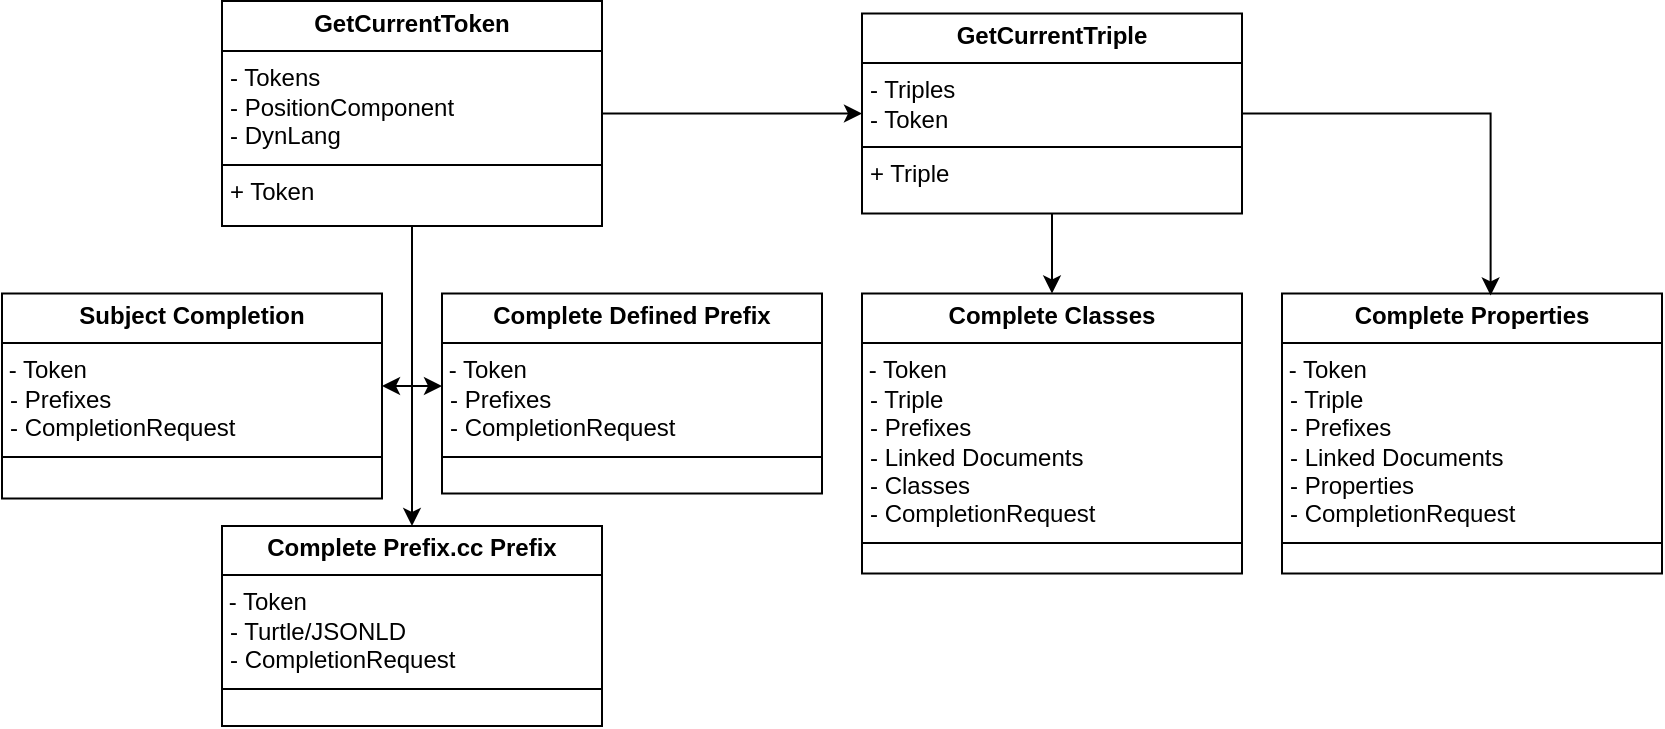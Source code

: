 <mxfile version="25.0.2">
  <diagram name="Page-1" id="AgtVjQQF4dttvK-721lR">
    <mxGraphModel dx="2177" dy="290" grid="1" gridSize="10" guides="1" tooltips="1" connect="1" arrows="1" fold="1" page="1" pageScale="1" pageWidth="850" pageHeight="1100" math="0" shadow="0">
      <root>
        <mxCell id="0" />
        <mxCell id="1" parent="0" />
        <mxCell id="a8kl2HL8a7ygywKHlYWj-10" style="edgeStyle=orthogonalEdgeStyle;rounded=0;orthogonalLoop=1;jettySize=auto;html=1;entryX=0;entryY=0.5;entryDx=0;entryDy=0;" parent="1" source="FRHr4R5hyBdtW-nUGnN2-2" target="FRHr4R5hyBdtW-nUGnN2-5" edge="1">
          <mxGeometry relative="1" as="geometry" />
        </mxCell>
        <mxCell id="AD_0-axb7mO7pQ5nwTjk-6" style="edgeStyle=orthogonalEdgeStyle;rounded=0;orthogonalLoop=1;jettySize=auto;html=1;" parent="1" source="FRHr4R5hyBdtW-nUGnN2-2" target="a8kl2HL8a7ygywKHlYWj-1" edge="1">
          <mxGeometry relative="1" as="geometry">
            <Array as="points">
              <mxPoint x="-745" y="250" />
            </Array>
          </mxGeometry>
        </mxCell>
        <mxCell id="AD_0-axb7mO7pQ5nwTjk-8" style="edgeStyle=orthogonalEdgeStyle;rounded=0;orthogonalLoop=1;jettySize=auto;html=1;" parent="1" source="FRHr4R5hyBdtW-nUGnN2-2" target="FRHr4R5hyBdtW-nUGnN2-18" edge="1">
          <mxGeometry relative="1" as="geometry">
            <Array as="points">
              <mxPoint x="-745" y="240" />
            </Array>
          </mxGeometry>
        </mxCell>
        <mxCell id="AD_0-axb7mO7pQ5nwTjk-9" style="edgeStyle=orthogonalEdgeStyle;rounded=0;orthogonalLoop=1;jettySize=auto;html=1;" parent="1" source="FRHr4R5hyBdtW-nUGnN2-2" target="FRHr4R5hyBdtW-nUGnN2-19" edge="1">
          <mxGeometry relative="1" as="geometry">
            <Array as="points">
              <mxPoint x="-745" y="240" />
            </Array>
          </mxGeometry>
        </mxCell>
        <mxCell id="FRHr4R5hyBdtW-nUGnN2-2" value="&lt;p style=&quot;margin:0px;margin-top:4px;text-align:center;&quot;&gt;&lt;b&gt;GetCurrentToken&lt;/b&gt;&lt;/p&gt;&lt;hr size=&quot;1&quot; style=&quot;border-style:solid;&quot;&gt;&lt;p style=&quot;margin:0px;margin-left:4px;&quot;&gt;- Tokens&lt;br&gt;-&amp;nbsp;PositionComponent&lt;/p&gt;&lt;p style=&quot;margin:0px;margin-left:4px;&quot;&gt;- DynLang&lt;/p&gt;&lt;hr size=&quot;1&quot; style=&quot;border-style:solid;&quot;&gt;&lt;p style=&quot;margin:0px;margin-left:4px;&quot;&gt;+ Token&lt;/p&gt;" style="verticalAlign=top;align=left;overflow=fill;html=1;whiteSpace=wrap;" parent="1" vertex="1">
          <mxGeometry x="-840" y="47.5" width="190" height="112.5" as="geometry" />
        </mxCell>
        <mxCell id="FRHr4R5hyBdtW-nUGnN2-24" style="edgeStyle=orthogonalEdgeStyle;rounded=0;orthogonalLoop=1;jettySize=auto;html=1;entryX=0.5;entryY=0;entryDx=0;entryDy=0;" parent="1" source="FRHr4R5hyBdtW-nUGnN2-5" target="FRHr4R5hyBdtW-nUGnN2-11" edge="1">
          <mxGeometry relative="1" as="geometry" />
        </mxCell>
        <mxCell id="FRHr4R5hyBdtW-nUGnN2-5" value="&lt;p style=&quot;margin:0px;margin-top:4px;text-align:center;&quot;&gt;&lt;b&gt;GetCurrentTriple&lt;/b&gt;&lt;/p&gt;&lt;hr size=&quot;1&quot; style=&quot;border-style:solid;&quot;&gt;&lt;p style=&quot;margin:0px;margin-left:4px;&quot;&gt;- Triples&lt;/p&gt;&lt;p style=&quot;margin:0px;margin-left:4px;&quot;&gt;- Token&lt;br&gt;&lt;/p&gt;&lt;hr size=&quot;1&quot; style=&quot;border-style:solid;&quot;&gt;&lt;p style=&quot;margin:0px;margin-left:4px;&quot;&gt;&lt;span style=&quot;background-color: initial;&quot;&gt;+ Triple&lt;/span&gt;&lt;br&gt;&lt;/p&gt;" style="verticalAlign=top;align=left;overflow=fill;html=1;whiteSpace=wrap;" parent="1" vertex="1">
          <mxGeometry x="-520" y="53.75" width="190" height="100" as="geometry" />
        </mxCell>
        <mxCell id="FRHr4R5hyBdtW-nUGnN2-11" value="&lt;p style=&quot;margin:0px;margin-top:4px;text-align:center;&quot;&gt;&lt;b&gt;Complete Classes&lt;/b&gt;&lt;/p&gt;&lt;hr size=&quot;1&quot; style=&quot;border-style:solid;&quot;&gt;&amp;nbsp;- Token&lt;p style=&quot;margin:0px;margin-left:4px;&quot;&gt;- Triple&lt;br&gt;&lt;/p&gt;&lt;p style=&quot;margin:0px;margin-left:4px;&quot;&gt;- Prefixes&lt;/p&gt;&lt;p style=&quot;margin:0px;margin-left:4px;&quot;&gt;- Linked Documents&lt;/p&gt;&lt;p style=&quot;margin:0px;margin-left:4px;&quot;&gt;- Classes&lt;/p&gt;&lt;p style=&quot;margin:0px;margin-left:4px;&quot;&gt;- CompletionRequest&lt;/p&gt;&lt;hr size=&quot;1&quot; style=&quot;border-style:solid;&quot;&gt;&lt;p style=&quot;margin:0px;margin-left:4px;&quot;&gt;&lt;br&gt;&lt;/p&gt;" style="verticalAlign=top;align=left;overflow=fill;html=1;whiteSpace=wrap;" parent="1" vertex="1">
          <mxGeometry x="-520" y="193.75" width="190" height="140" as="geometry" />
        </mxCell>
        <mxCell id="FRHr4R5hyBdtW-nUGnN2-16" value="&lt;p style=&quot;margin:0px;margin-top:4px;text-align:center;&quot;&gt;&lt;b&gt;Complete Properties&lt;/b&gt;&lt;/p&gt;&lt;hr size=&quot;1&quot; style=&quot;border-style:solid;&quot;&gt;&amp;nbsp;- Token&lt;p style=&quot;margin:0px;margin-left:4px;&quot;&gt;- Triple&lt;br&gt;&lt;/p&gt;&lt;p style=&quot;margin:0px;margin-left:4px;&quot;&gt;- Prefixes&lt;/p&gt;&lt;p style=&quot;margin:0px;margin-left:4px;&quot;&gt;- Linked Documents&lt;/p&gt;&lt;p style=&quot;margin:0px;margin-left:4px;&quot;&gt;- Properties&lt;/p&gt;&lt;p style=&quot;margin:0px;margin-left:4px;&quot;&gt;- CompletionRequest&lt;/p&gt;&lt;hr size=&quot;1&quot; style=&quot;border-style:solid;&quot;&gt;&lt;p style=&quot;margin:0px;margin-left:4px;&quot;&gt;&lt;br&gt;&lt;/p&gt;" style="verticalAlign=top;align=left;overflow=fill;html=1;whiteSpace=wrap;" parent="1" vertex="1">
          <mxGeometry x="-310" y="193.75" width="190" height="140" as="geometry" />
        </mxCell>
        <mxCell id="FRHr4R5hyBdtW-nUGnN2-18" value="&lt;p style=&quot;margin:0px;margin-top:4px;text-align:center;&quot;&gt;&lt;b&gt;Complete Defined Prefix&lt;/b&gt;&lt;/p&gt;&lt;hr size=&quot;1&quot; style=&quot;border-style:solid;&quot;&gt;&amp;nbsp;- Token&lt;p style=&quot;margin:0px;margin-left:4px;&quot;&gt;- Prefixes&lt;/p&gt;&lt;p style=&quot;margin:0px;margin-left:4px;&quot;&gt;&lt;span style=&quot;background-color: initial;&quot;&gt;- CompletionRequest&lt;/span&gt;&lt;br&gt;&lt;/p&gt;&lt;hr size=&quot;1&quot; style=&quot;border-style:solid;&quot;&gt;&lt;p style=&quot;margin:0px;margin-left:4px;&quot;&gt;&lt;br&gt;&lt;/p&gt;" style="verticalAlign=top;align=left;overflow=fill;html=1;whiteSpace=wrap;" parent="1" vertex="1">
          <mxGeometry x="-730" y="193.75" width="190" height="100" as="geometry" />
        </mxCell>
        <mxCell id="FRHr4R5hyBdtW-nUGnN2-19" value="&lt;p style=&quot;margin:0px;margin-top:4px;text-align:center;&quot;&gt;&lt;b&gt;Subject Completion&lt;/b&gt;&lt;/p&gt;&lt;hr size=&quot;1&quot; style=&quot;border-style:solid;&quot;&gt;&amp;nbsp;- Token&lt;p style=&quot;margin:0px;margin-left:4px;&quot;&gt;- Prefixes&lt;/p&gt;&lt;p style=&quot;margin:0px;margin-left:4px;&quot;&gt;- CompletionRequest&lt;/p&gt;&lt;hr size=&quot;1&quot; style=&quot;border-style:solid;&quot;&gt;&lt;p style=&quot;margin:0px;margin-left:4px;&quot;&gt;&lt;br&gt;&lt;/p&gt;" style="verticalAlign=top;align=left;overflow=fill;html=1;whiteSpace=wrap;" parent="1" vertex="1">
          <mxGeometry x="-950" y="193.75" width="190" height="102.5" as="geometry" />
        </mxCell>
        <mxCell id="FRHr4R5hyBdtW-nUGnN2-25" style="edgeStyle=orthogonalEdgeStyle;rounded=0;orthogonalLoop=1;jettySize=auto;html=1;entryX=0.549;entryY=0.007;entryDx=0;entryDy=0;entryPerimeter=0;" parent="1" source="FRHr4R5hyBdtW-nUGnN2-5" target="FRHr4R5hyBdtW-nUGnN2-16" edge="1">
          <mxGeometry relative="1" as="geometry" />
        </mxCell>
        <mxCell id="a8kl2HL8a7ygywKHlYWj-1" value="&lt;p style=&quot;margin:0px;margin-top:4px;text-align:center;&quot;&gt;&lt;b&gt;Complete Prefix.cc Prefix&lt;/b&gt;&lt;/p&gt;&lt;hr size=&quot;1&quot; style=&quot;border-style:solid;&quot;&gt;&amp;nbsp;- Token&lt;p style=&quot;margin:0px;margin-left:4px;&quot;&gt;&lt;span style=&quot;background-color: initial;&quot;&gt;- Turtle/JSONLD&lt;/span&gt;&lt;br&gt;&lt;/p&gt;&lt;p style=&quot;margin:0px;margin-left:4px;&quot;&gt;&lt;span style=&quot;background-color: initial;&quot;&gt;- CompletionRequest&lt;/span&gt;&lt;br&gt;&lt;/p&gt;&lt;hr size=&quot;1&quot; style=&quot;border-style:solid;&quot;&gt;&lt;p style=&quot;margin:0px;margin-left:4px;&quot;&gt;&lt;br&gt;&lt;/p&gt;" style="verticalAlign=top;align=left;overflow=fill;html=1;whiteSpace=wrap;" parent="1" vertex="1">
          <mxGeometry x="-840" y="310" width="190" height="100" as="geometry" />
        </mxCell>
      </root>
    </mxGraphModel>
  </diagram>
</mxfile>
